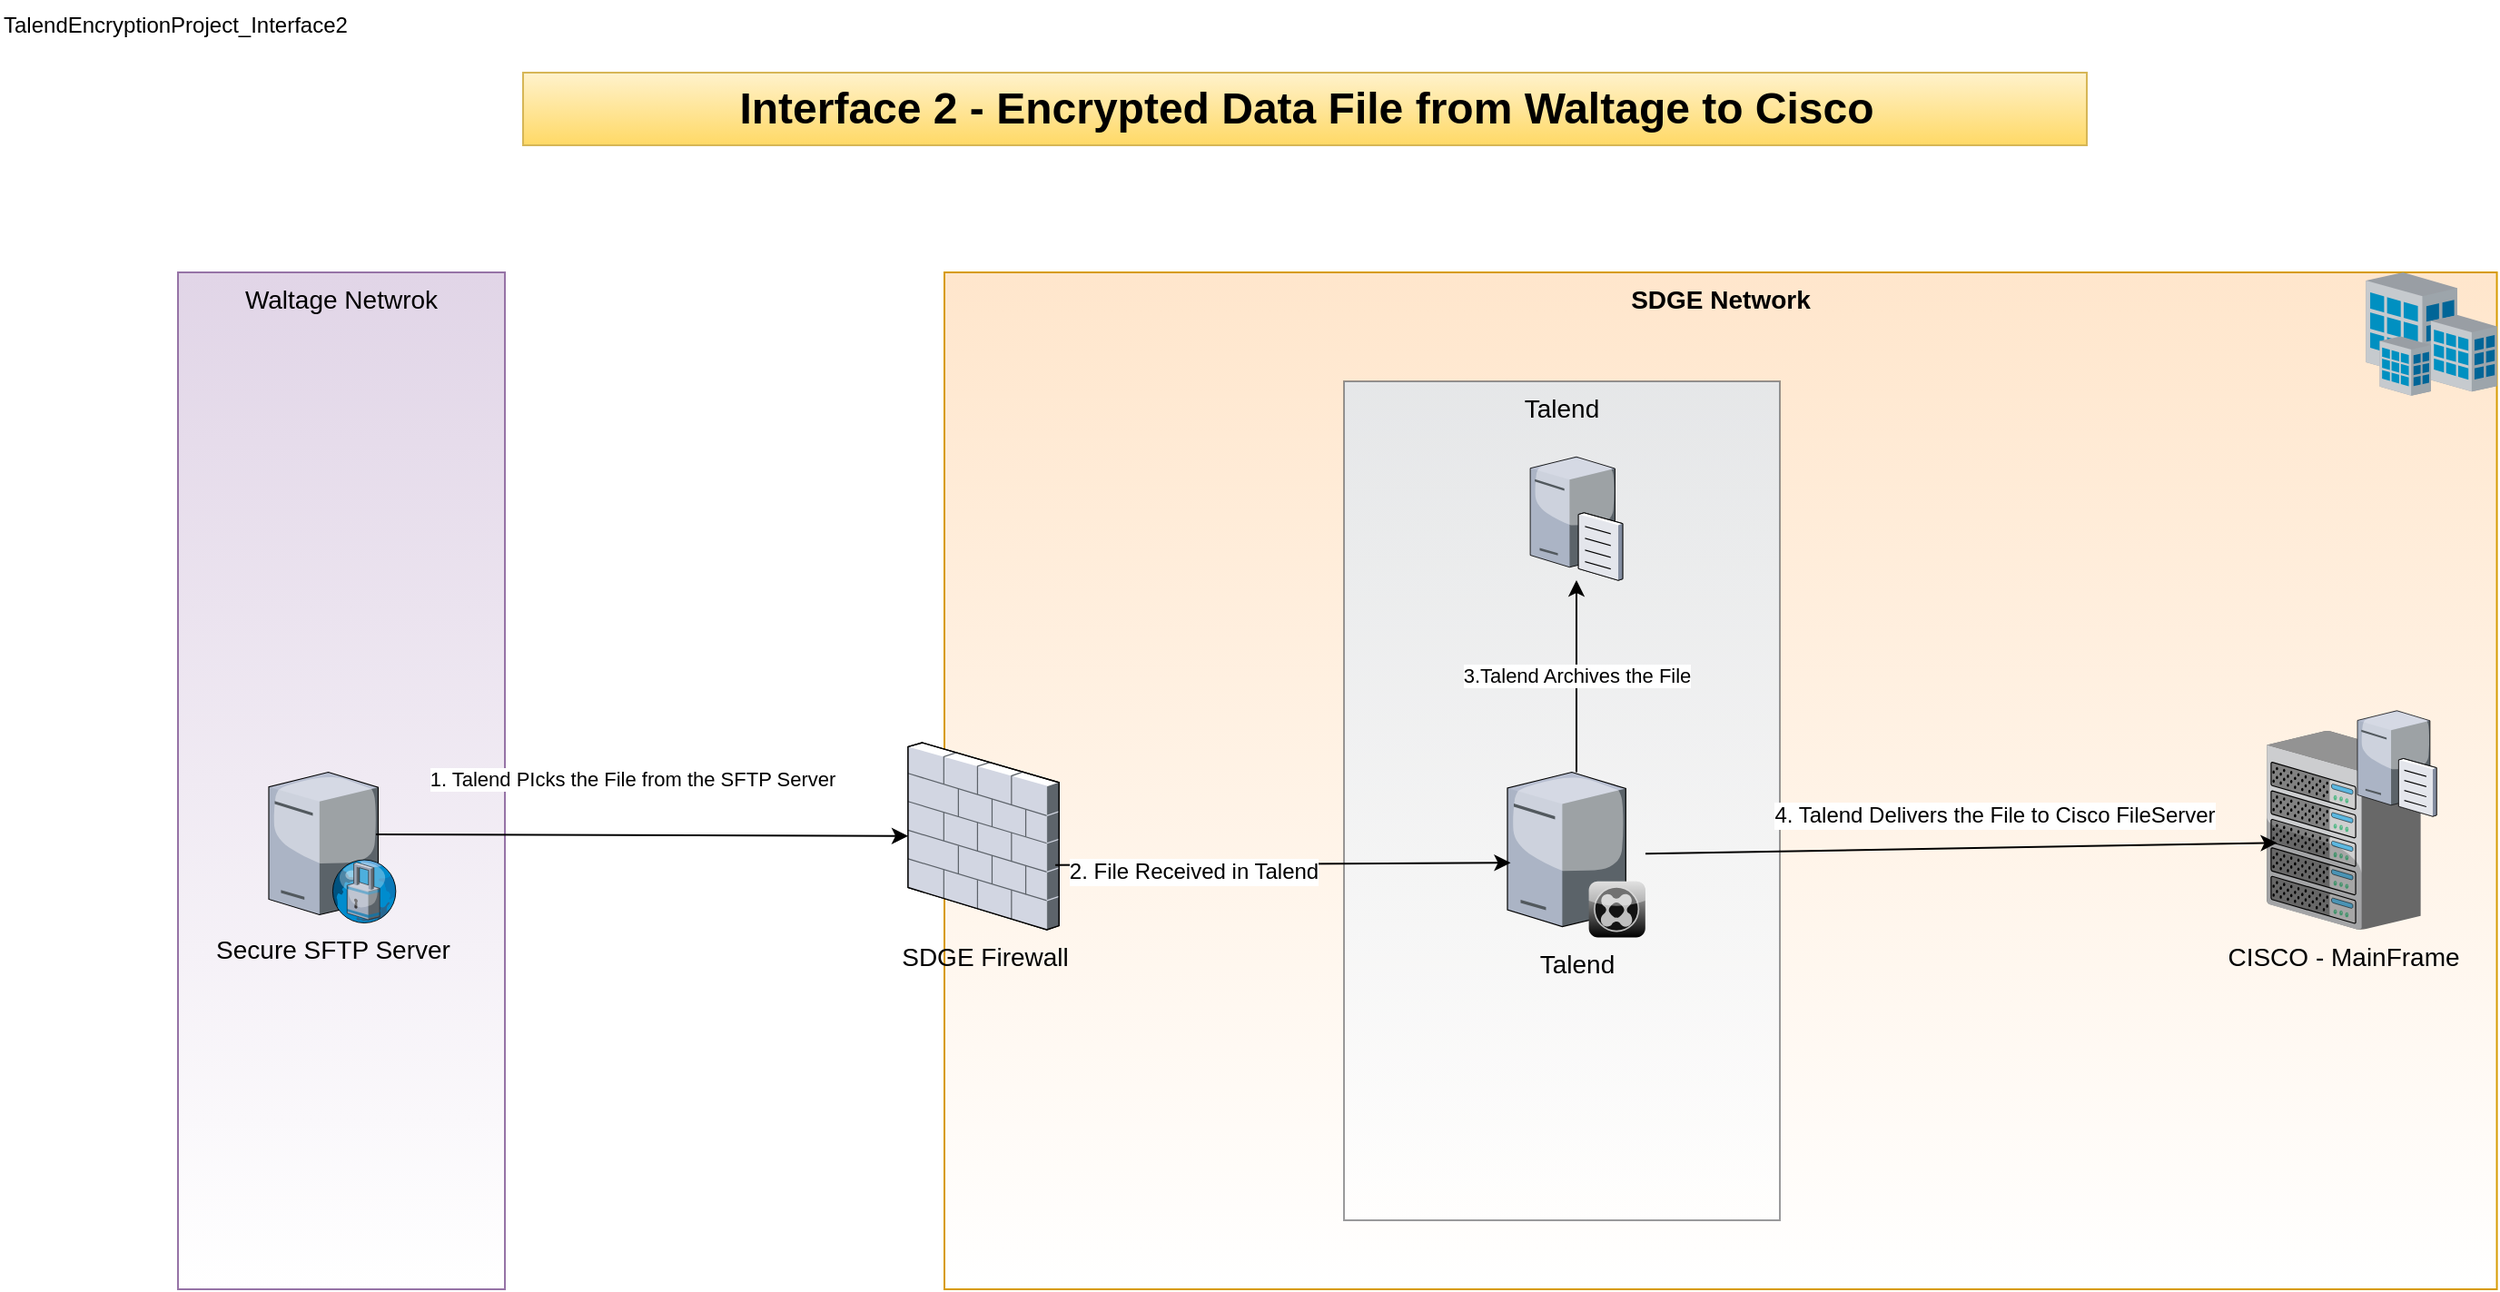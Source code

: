 <mxfile type="github" version="12.7.6">
  <diagram id="e3a06f82-3646-2815-327d-82caf3d4e204" name="Page-1">
    <mxGraphModel grid="1" dx="2124" dy="903" gridSize="10" guides="1" tooltips="1" connect="1" arrows="1" fold="1" page="1" pageScale="1.5" pageWidth="1169" pageHeight="826" background="none" math="0" shadow="0">
      <root>
        <mxCell id="0" style=";html=1;" />
        <mxCell id="1" style=";html=1;" parent="0" />
        <mxCell value="&lt;b&gt;SDGE Network&lt;/b&gt;" id="6a7d8f32e03d9370-57" style="whiteSpace=wrap;html=1;fillColor=#ffe6cc;fontSize=14;strokeColor=#d79b00;verticalAlign=top;gradientColor=#ffffff;" parent="1" vertex="1">
          <mxGeometry as="geometry" height="560" width="854.78" x="562" y="200" />
        </mxCell>
        <mxCell value="Talend" id="n_ETtxYCgYhA3HL3CZMM-14" style="whiteSpace=wrap;html=1;fillColor=#cce5ff;fontSize=14;strokeColor=#36393d;verticalAlign=top;opacity=50;gradientColor=#ffffff;" parent="1" vertex="1">
          <mxGeometry as="geometry" height="462" width="240" x="782" y="260" />
        </mxCell>
        <mxCell value="Waltage Netwrok" id="6a7d8f32e03d9370-60" style="whiteSpace=wrap;html=1;fillColor=#e1d5e7;fontSize=14;strokeColor=#9673a6;verticalAlign=top;gradientColor=#ffffff;" parent="1" vertex="1">
          <mxGeometry as="geometry" height="560" width="180" x="140" y="200" />
        </mxCell>
        <mxCell value="Talend" id="6a7d8f32e03d9370-14" style="verticalLabelPosition=bottom;aspect=fixed;html=1;verticalAlign=top;strokeColor=none;shape=mxgraph.citrix.xenclient_synchronizer;fillColor=#CCCCCC;gradientColor=#000000;gradientDirection=south;fontSize=14;" parent="1" vertex="1">
          <mxGeometry as="geometry" height="91" width="76" x="872.0" y="475.25" />
        </mxCell>
        <mxCell value="CISCO - MainFrame" id="6a7d8f32e03d9370-16" style="verticalLabelPosition=bottom;aspect=fixed;html=1;verticalAlign=top;strokeColor=none;shape=mxgraph.citrix.chassis;fillColor=#66B2FF;gradientColor=#0066CC;fontSize=14;" parent="1" vertex="1">
          <mxGeometry as="geometry" height="109.5" width="84.83" x="1290" y="452.5" />
        </mxCell>
        <mxCell value="SDGE Firewall" id="6a7d8f32e03d9370-21" style="verticalLabelPosition=bottom;aspect=fixed;html=1;verticalAlign=top;strokeColor=none;shape=mxgraph.citrix.firewall;fillColor=#66B2FF;gradientColor=#0066CC;fontSize=14;" parent="1" vertex="1">
          <mxGeometry as="geometry" height="103" width="83.06" x="542" y="459" />
        </mxCell>
        <mxCell value="Secure SFTP Server" id="6a7d8f32e03d9370-25" style="verticalLabelPosition=bottom;aspect=fixed;html=1;verticalAlign=top;strokeColor=none;shape=mxgraph.citrix.proxy_server;fillColor=#66B2FF;gradientColor=#0066CC;fontSize=14;" parent="1" vertex="1">
          <mxGeometry as="geometry" height="83" width="70.55" x="190" y="475.25" />
        </mxCell>
        <mxCell value="" id="6a7d8f32e03d9370-31" style="verticalLabelPosition=bottom;aspect=fixed;html=1;verticalAlign=top;strokeColor=none;shape=mxgraph.citrix.site;fillColor=#66B2FF;gradientColor=#0066CC;fontSize=14;" parent="1" vertex="1">
          <mxGeometry as="geometry" height="67.96" width="72" x="1344.78" y="200" />
        </mxCell>
        <mxCell value="Interface&amp;nbsp;2 - Encrypted Data File from Waltage to Cisco" id="6a7d8f32e03d9370-62" style="text;strokeColor=#d6b656;fillColor=#fff2cc;html=1;fontSize=24;fontStyle=1;verticalAlign=middle;align=center;gradientColor=#ffd966;" parent="1" vertex="1">
          <mxGeometry as="geometry" height="40" width="861" x="330" y="90" />
        </mxCell>
        <mxCell value="" id="n_ETtxYCgYhA3HL3CZMM-12" style="verticalLabelPosition=bottom;aspect=fixed;html=1;verticalAlign=top;strokeColor=none;align=center;outlineConnect=0;shape=mxgraph.citrix.file_server;" parent="1" vertex="1">
          <mxGeometry as="geometry" height="69.5" width="50.87" x="884.56" y="300" />
        </mxCell>
        <mxCell value="TalendEncryptionProject_Interface2" id="DqLlD4j0ay94RuZdbEi0-2" style="text;html=1;" parent="1" vertex="1">
          <mxGeometry as="geometry" height="30" width="210" x="42" y="50" />
        </mxCell>
        <mxCell value="" id="Oz91YWWYiZsAO7yfwNH1-1" style="endArrow=classic;html=1;exitX=0.976;exitY=0.654;exitDx=0;exitDy=0;exitPerimeter=0;entryX=0.023;entryY=0.548;entryDx=0;entryDy=0;entryPerimeter=0;" parent="1" source="6a7d8f32e03d9370-21" target="6a7d8f32e03d9370-14" edge="1">
          <mxGeometry as="geometry" height="50" width="50" relative="1">
            <mxPoint as="sourcePoint" x="912" y="569" />
            <mxPoint as="targetPoint" x="962" y="519" />
          </mxGeometry>
        </mxCell>
        <mxCell value="2. File Received in Talend" id="Oz91YWWYiZsAO7yfwNH1-6" style="text;html=1;align=center;verticalAlign=middle;resizable=0;points=[];labelBackgroundColor=#ffffff;" parent="Oz91YWWYiZsAO7yfwNH1-1" vertex="1" connectable="0">
          <mxGeometry as="geometry" x="-0.389" y="-4" relative="1">
            <mxPoint as="offset" x="-1" />
          </mxGeometry>
        </mxCell>
        <mxCell value="" id="Oz91YWWYiZsAO7yfwNH1-2" style="endArrow=classic;html=1;entryX=0.068;entryY=0.563;entryDx=0;entryDy=0;entryPerimeter=0;" parent="1" source="6a7d8f32e03d9370-14" target="6a7d8f32e03d9370-16" edge="1">
          <mxGeometry as="geometry" height="50" width="50" relative="1">
            <mxPoint as="sourcePoint" x="1152" y="566.25" />
            <mxPoint as="targetPoint" x="1202" y="516" />
          </mxGeometry>
        </mxCell>
        <mxCell value="4. Talend Delivers the File to Cisco FileServer" id="Oz91YWWYiZsAO7yfwNH1-7" style="text;html=1;align=center;verticalAlign=middle;resizable=0;points=[];labelBackgroundColor=#ffffff;" parent="Oz91YWWYiZsAO7yfwNH1-2" vertex="1" connectable="0">
          <mxGeometry as="geometry" x="0.102" y="-1" relative="1">
            <mxPoint as="offset" y="-19.35" />
          </mxGeometry>
        </mxCell>
        <mxCell value="1. Talend PIcks the File from the SFTP Server" id="Oz91YWWYiZsAO7yfwNH1-3" style="endArrow=classic;html=1;exitX=0.836;exitY=0.413;exitDx=0;exitDy=0;exitPerimeter=0;" parent="1" source="6a7d8f32e03d9370-25" target="6a7d8f32e03d9370-21" edge="1">
          <mxGeometry as="geometry" height="50" width="50" x="-0.038" y="31" relative="1">
            <mxPoint as="sourcePoint" x="312" y="509" />
            <mxPoint as="targetPoint" x="472" y="539" />
            <mxPoint as="offset" />
          </mxGeometry>
        </mxCell>
        <mxCell value="3.Talend Archives the File" id="Oz91YWWYiZsAO7yfwNH1-4" style="endArrow=classic;html=1;" parent="1" source="6a7d8f32e03d9370-14" target="n_ETtxYCgYhA3HL3CZMM-12" edge="1">
          <mxGeometry as="geometry" height="50" width="50" relative="1">
            <mxPoint as="sourcePoint" x="1020" y="470" />
            <mxPoint as="targetPoint" x="910" y="460" />
          </mxGeometry>
        </mxCell>
        <mxCell value="" id="Oz91YWWYiZsAO7yfwNH1-5" style="verticalLabelPosition=bottom;aspect=fixed;html=1;verticalAlign=top;strokeColor=none;align=center;outlineConnect=0;shape=mxgraph.citrix.file_server;" parent="1" vertex="1">
          <mxGeometry as="geometry" height="59.5" width="43.55" x="1340" y="440" />
        </mxCell>
      </root>
    </mxGraphModel>
  </diagram>
</mxfile>
